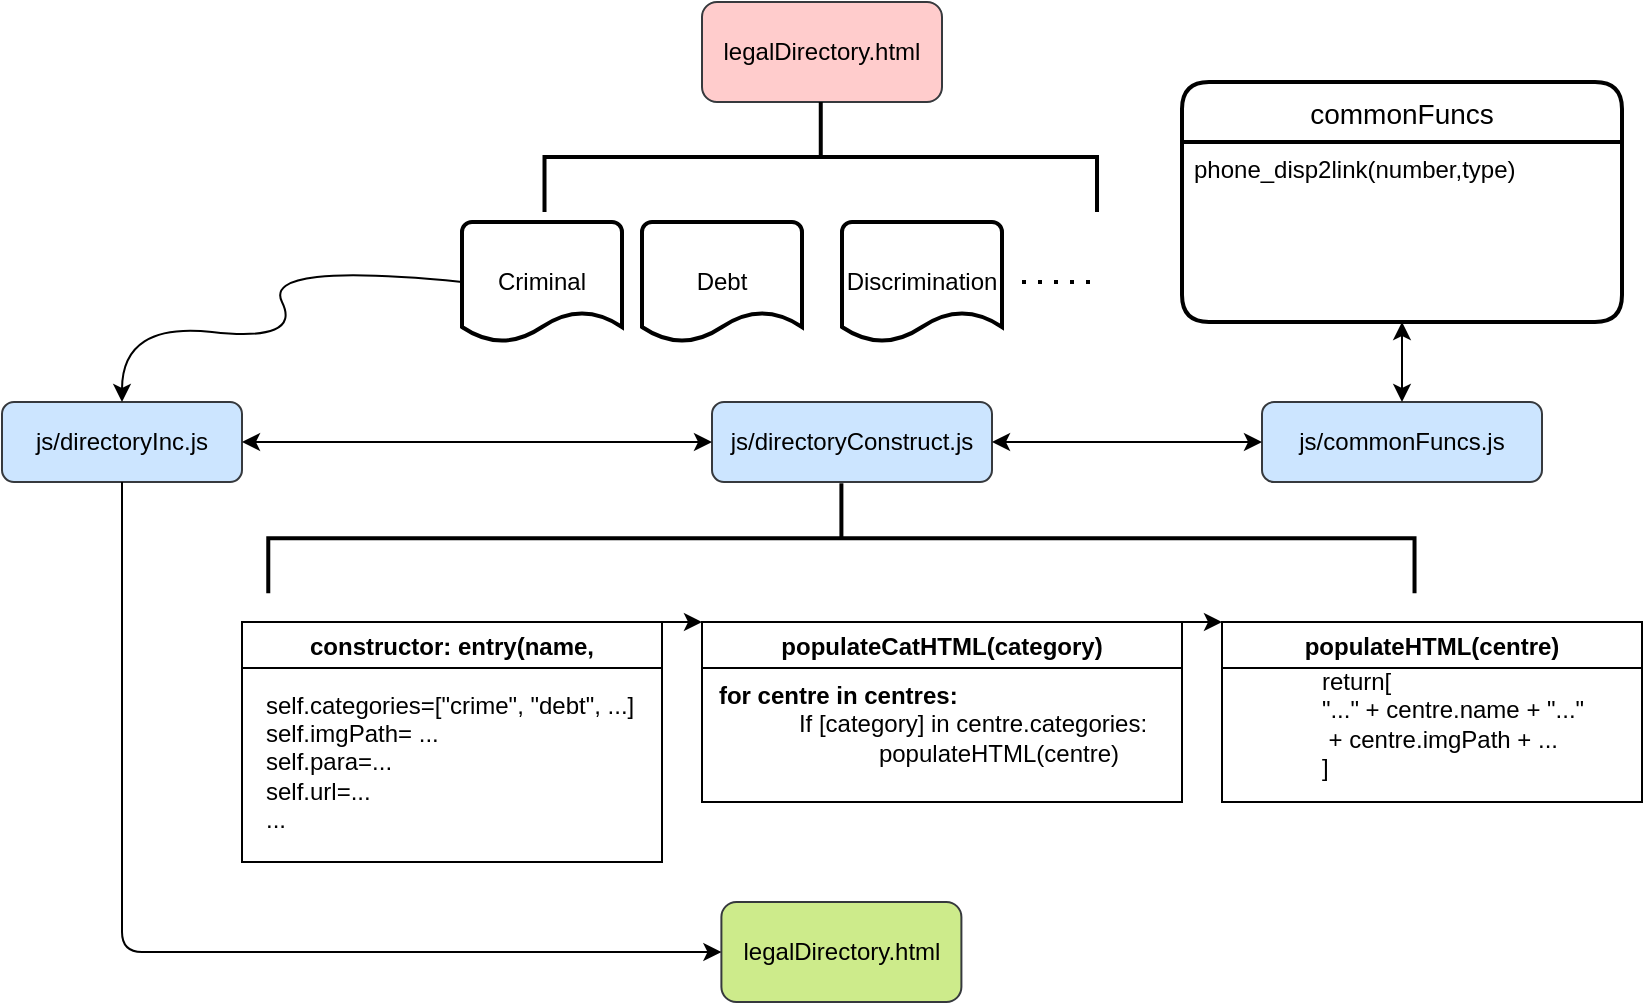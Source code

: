 <mxfile version="14.4.8" type="device"><diagram id="OdASmbnIT9kerEGop5PM" name="Page-1"><mxGraphModel dx="1122" dy="794" grid="1" gridSize="10" guides="1" tooltips="1" connect="1" arrows="1" fold="1" page="1" pageScale="1" pageWidth="850" pageHeight="1100" math="0" shadow="0"><root><mxCell id="0"/><mxCell id="1" parent="0"/><mxCell id="70ZZ5X9a6GsSItPjqPpe-2" value="legalDirectory.html" style="rounded=1;whiteSpace=wrap;html=1;fillColor=#ffcccc;strokeColor=#36393d;" vertex="1" parent="1"><mxGeometry x="360" y="480" width="120" height="50" as="geometry"/></mxCell><mxCell id="70ZZ5X9a6GsSItPjqPpe-5" value="" style="strokeWidth=2;html=1;shape=mxgraph.flowchart.annotation_2;align=left;labelPosition=right;pointerEvents=1;rotation=90;" vertex="1" parent="1"><mxGeometry x="391.88" y="419.38" width="55" height="276.25" as="geometry"/></mxCell><mxCell id="70ZZ5X9a6GsSItPjqPpe-6" value="Criminal" style="strokeWidth=2;html=1;shape=mxgraph.flowchart.document2;whiteSpace=wrap;size=0.25;" vertex="1" parent="1"><mxGeometry x="240" y="590" width="80" height="60" as="geometry"/></mxCell><mxCell id="70ZZ5X9a6GsSItPjqPpe-7" value="Debt" style="strokeWidth=2;html=1;shape=mxgraph.flowchart.document2;whiteSpace=wrap;size=0.25;" vertex="1" parent="1"><mxGeometry x="330" y="590" width="80" height="60" as="geometry"/></mxCell><mxCell id="70ZZ5X9a6GsSItPjqPpe-8" value="Discrimination" style="strokeWidth=2;html=1;shape=mxgraph.flowchart.document2;whiteSpace=wrap;size=0.25;" vertex="1" parent="1"><mxGeometry x="430" y="590" width="80" height="60" as="geometry"/></mxCell><mxCell id="70ZZ5X9a6GsSItPjqPpe-11" value="" style="endArrow=none;dashed=1;html=1;dashPattern=1 3;strokeWidth=2;" edge="1" parent="1"><mxGeometry width="50" height="50" relative="1" as="geometry"><mxPoint x="520" y="620" as="sourcePoint"/><mxPoint x="560" y="620" as="targetPoint"/></mxGeometry></mxCell><mxCell id="70ZZ5X9a6GsSItPjqPpe-20" value="populateHTML(centre)" style="swimlane;" vertex="1" parent="1"><mxGeometry x="620" y="790" width="210" height="90" as="geometry"/></mxCell><mxCell id="70ZZ5X9a6GsSItPjqPpe-22" value="&lt;blockquote style=&quot;margin: 0 0 0 40px ; border: none ; padding: 0px&quot;&gt;&lt;div style=&quot;text-align: left&quot;&gt;return[&lt;/div&gt;&lt;div style=&quot;text-align: left&quot;&gt;&quot;...&quot; + centre.name + &quot;...&quot;&lt;/div&gt;&lt;div style=&quot;text-align: left&quot;&gt;&amp;nbsp;+ centre.imgPath + ...&lt;/div&gt;&lt;div style=&quot;text-align: left&quot;&gt;]&lt;/div&gt;&lt;/blockquote&gt;" style="text;html=1;align=center;verticalAlign=middle;resizable=0;points=[];autosize=1;" vertex="1" parent="70ZZ5X9a6GsSItPjqPpe-20"><mxGeometry y="20.63" width="190" height="60" as="geometry"/></mxCell><mxCell id="70ZZ5X9a6GsSItPjqPpe-29" value="legalDirectory.html" style="rounded=1;whiteSpace=wrap;html=1;fillColor=#cdeb8b;strokeColor=#36393d;" vertex="1" parent="1"><mxGeometry x="369.7" y="930" width="120" height="50" as="geometry"/></mxCell><mxCell id="70ZZ5X9a6GsSItPjqPpe-35" value="constructor: entry(name," style="swimlane;" vertex="1" parent="1"><mxGeometry x="130" y="790" width="210" height="120" as="geometry"/></mxCell><mxCell id="70ZZ5X9a6GsSItPjqPpe-36" value="&lt;div&gt;&lt;blockquote style=&quot;margin: 0 0 0 40px ; border: none ; padding: 0px&quot;&gt;&lt;div&gt;self.categories=[&quot;crime&quot;, &quot;debt&quot;, ...]&lt;/div&gt;&lt;div&gt;self.imgPath= ...&lt;/div&gt;&lt;div&gt;self.para=...&lt;/div&gt;&lt;div&gt;self.url=...&lt;/div&gt;&lt;div&gt;...&lt;/div&gt;&lt;/blockquote&gt;&lt;/div&gt;" style="text;html=1;align=left;verticalAlign=middle;resizable=0;points=[];autosize=1;" vertex="1" parent="70ZZ5X9a6GsSItPjqPpe-35"><mxGeometry x="-30" y="30" width="240" height="80" as="geometry"/></mxCell><mxCell id="70ZZ5X9a6GsSItPjqPpe-46" value="populateCatHTML(category)" style="swimlane;" vertex="1" parent="1"><mxGeometry x="360" y="790" width="240" height="90" as="geometry"/></mxCell><mxCell id="70ZZ5X9a6GsSItPjqPpe-47" value="&lt;div style=&quot;text-align: left&quot;&gt;&lt;span style=&quot;font-weight: 700 ; text-align: center&quot;&gt;for centre in centres:&lt;/span&gt;&lt;span&gt;&lt;br&gt;&lt;/span&gt;&lt;/div&gt;&lt;blockquote style=&quot;margin: 0 0 0 40px ; border: none ; padding: 0px&quot;&gt;&lt;div style=&quot;text-align: left&quot;&gt;&lt;span&gt;If [category] in centre.categories:&lt;/span&gt;&lt;/div&gt;&lt;blockquote style=&quot;margin: 0 0 0 40px ; border: none ; padding: 0px&quot;&gt;&lt;div style=&quot;text-align: left&quot;&gt;&lt;span&gt;populateHTML(centre)&lt;/span&gt;&lt;/div&gt;&lt;/blockquote&gt;&lt;/blockquote&gt;" style="text;html=1;align=center;verticalAlign=middle;resizable=0;points=[];autosize=1;" vertex="1" parent="70ZZ5X9a6GsSItPjqPpe-46"><mxGeometry y="25.63" width="230" height="50" as="geometry"/></mxCell><mxCell id="70ZZ5X9a6GsSItPjqPpe-48" value="js/directoryConstruct.js" style="rounded=1;whiteSpace=wrap;html=1;fillColor=#cce5ff;strokeColor=#36393d;" vertex="1" parent="1"><mxGeometry x="365" y="680" width="140" height="40" as="geometry"/></mxCell><mxCell id="70ZZ5X9a6GsSItPjqPpe-51" value="" style="endArrow=classic;html=1;entryX=0;entryY=0;entryDx=0;entryDy=0;exitX=1;exitY=0;exitDx=0;exitDy=0;" edge="1" parent="1" source="70ZZ5X9a6GsSItPjqPpe-46" target="70ZZ5X9a6GsSItPjqPpe-20"><mxGeometry width="50" height="50" relative="1" as="geometry"><mxPoint x="430" y="1030" as="sourcePoint"/><mxPoint x="480" y="980" as="targetPoint"/></mxGeometry></mxCell><mxCell id="70ZZ5X9a6GsSItPjqPpe-52" value="js/directoryInc.js" style="rounded=1;whiteSpace=wrap;html=1;fillColor=#cce5ff;strokeColor=#36393d;" vertex="1" parent="1"><mxGeometry x="10" y="680" width="120" height="40" as="geometry"/></mxCell><mxCell id="70ZZ5X9a6GsSItPjqPpe-56" value="" style="strokeWidth=2;html=1;shape=mxgraph.flowchart.annotation_2;align=left;labelPosition=right;pointerEvents=1;rotation=90;" vertex="1" parent="1"><mxGeometry x="402.2" y="461.57" width="55" height="573.13" as="geometry"/></mxCell><mxCell id="70ZZ5X9a6GsSItPjqPpe-57" value="" style="endArrow=classic;html=1;entryX=0;entryY=0;entryDx=0;entryDy=0;exitX=1;exitY=0;exitDx=0;exitDy=0;" edge="1" parent="1" source="70ZZ5X9a6GsSItPjqPpe-35" target="70ZZ5X9a6GsSItPjqPpe-46"><mxGeometry width="50" height="50" relative="1" as="geometry"><mxPoint x="250" y="790" as="sourcePoint"/><mxPoint x="270" y="820" as="targetPoint"/></mxGeometry></mxCell><mxCell id="70ZZ5X9a6GsSItPjqPpe-63" value="js/commonFuncs.js" style="rounded=1;whiteSpace=wrap;html=1;fillColor=#cce5ff;strokeColor=#36393d;" vertex="1" parent="1"><mxGeometry x="640" y="680" width="140" height="40" as="geometry"/></mxCell><mxCell id="70ZZ5X9a6GsSItPjqPpe-64" value="commonFuncs" style="swimlane;childLayout=stackLayout;horizontal=1;startSize=30;horizontalStack=0;rounded=1;fontSize=14;fontStyle=0;strokeWidth=2;resizeParent=0;resizeLast=1;shadow=0;dashed=0;align=center;" vertex="1" parent="1"><mxGeometry x="600" y="520" width="220" height="120" as="geometry"/></mxCell><mxCell id="70ZZ5X9a6GsSItPjqPpe-65" value="phone_disp2link(number,type)" style="align=left;strokeColor=none;fillColor=none;spacingLeft=4;fontSize=12;verticalAlign=top;resizable=0;rotatable=0;part=1;" vertex="1" parent="70ZZ5X9a6GsSItPjqPpe-64"><mxGeometry y="30" width="220" height="90" as="geometry"/></mxCell><mxCell id="70ZZ5X9a6GsSItPjqPpe-66" value="" style="endArrow=classic;startArrow=classic;html=1;entryX=0.5;entryY=1;entryDx=0;entryDy=0;exitX=0.5;exitY=0;exitDx=0;exitDy=0;" edge="1" parent="1" source="70ZZ5X9a6GsSItPjqPpe-63" target="70ZZ5X9a6GsSItPjqPpe-65"><mxGeometry width="50" height="50" relative="1" as="geometry"><mxPoint x="380" y="900" as="sourcePoint"/><mxPoint x="430" y="850" as="targetPoint"/></mxGeometry></mxCell><mxCell id="70ZZ5X9a6GsSItPjqPpe-67" value="" style="endArrow=classic;startArrow=classic;html=1;entryX=0;entryY=0.5;entryDx=0;entryDy=0;exitX=1;exitY=0.5;exitDx=0;exitDy=0;" edge="1" parent="1" source="70ZZ5X9a6GsSItPjqPpe-48" target="70ZZ5X9a6GsSItPjqPpe-63"><mxGeometry width="50" height="50" relative="1" as="geometry"><mxPoint x="540" y="710" as="sourcePoint"/><mxPoint x="590" y="660" as="targetPoint"/></mxGeometry></mxCell><mxCell id="70ZZ5X9a6GsSItPjqPpe-68" value="" style="curved=1;endArrow=classic;html=1;exitX=0;exitY=0.5;exitDx=0;exitDy=0;exitPerimeter=0;entryX=0.5;entryY=0;entryDx=0;entryDy=0;" edge="1" parent="1" source="70ZZ5X9a6GsSItPjqPpe-6" target="70ZZ5X9a6GsSItPjqPpe-52"><mxGeometry width="50" height="50" relative="1" as="geometry"><mxPoint x="110" y="640" as="sourcePoint"/><mxPoint x="160" y="590" as="targetPoint"/><Array as="points"><mxPoint x="140" y="610"/><mxPoint x="160" y="650"/><mxPoint x="70" y="640"/></Array></mxGeometry></mxCell><mxCell id="70ZZ5X9a6GsSItPjqPpe-69" value="" style="endArrow=classic;startArrow=classic;html=1;entryX=0;entryY=0.5;entryDx=0;entryDy=0;exitX=1;exitY=0.5;exitDx=0;exitDy=0;" edge="1" parent="1" source="70ZZ5X9a6GsSItPjqPpe-52" target="70ZZ5X9a6GsSItPjqPpe-48"><mxGeometry width="50" height="50" relative="1" as="geometry"><mxPoint x="380" y="900" as="sourcePoint"/><mxPoint x="430" y="850" as="targetPoint"/></mxGeometry></mxCell><mxCell id="70ZZ5X9a6GsSItPjqPpe-70" value="" style="endArrow=classic;html=1;entryX=0;entryY=0.5;entryDx=0;entryDy=0;exitX=0.5;exitY=1;exitDx=0;exitDy=0;" edge="1" parent="1" source="70ZZ5X9a6GsSItPjqPpe-52" target="70ZZ5X9a6GsSItPjqPpe-29"><mxGeometry width="50" height="50" relative="1" as="geometry"><mxPoint x="380" y="900" as="sourcePoint"/><mxPoint x="430" y="850" as="targetPoint"/><Array as="points"><mxPoint x="70" y="890"/><mxPoint x="70" y="955"/></Array></mxGeometry></mxCell></root></mxGraphModel></diagram></mxfile>